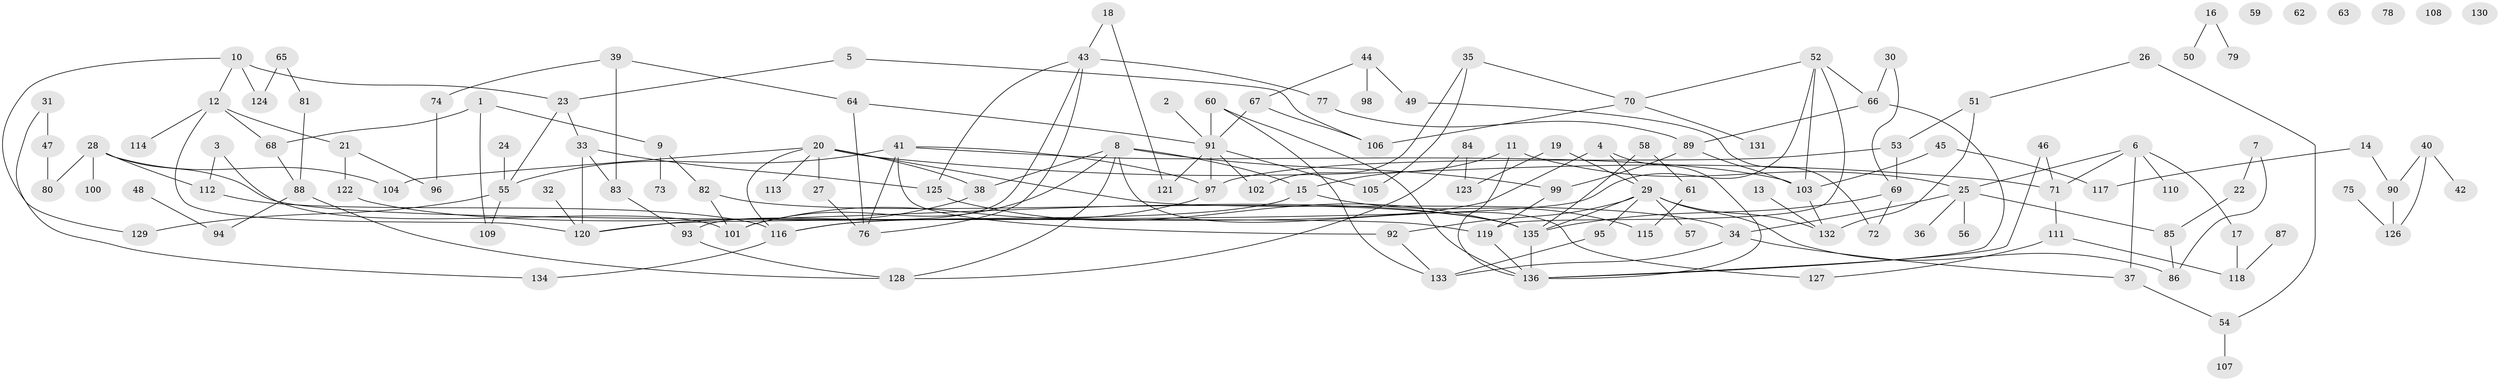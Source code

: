 // coarse degree distribution, {3: 0.12, 1: 0.17, 2: 0.3, 4: 0.18, 8: 0.07, 5: 0.06, 7: 0.02, 0: 0.06, 9: 0.01, 6: 0.01}
// Generated by graph-tools (version 1.1) at 2025/23/03/03/25 07:23:27]
// undirected, 136 vertices, 186 edges
graph export_dot {
graph [start="1"]
  node [color=gray90,style=filled];
  1;
  2;
  3;
  4;
  5;
  6;
  7;
  8;
  9;
  10;
  11;
  12;
  13;
  14;
  15;
  16;
  17;
  18;
  19;
  20;
  21;
  22;
  23;
  24;
  25;
  26;
  27;
  28;
  29;
  30;
  31;
  32;
  33;
  34;
  35;
  36;
  37;
  38;
  39;
  40;
  41;
  42;
  43;
  44;
  45;
  46;
  47;
  48;
  49;
  50;
  51;
  52;
  53;
  54;
  55;
  56;
  57;
  58;
  59;
  60;
  61;
  62;
  63;
  64;
  65;
  66;
  67;
  68;
  69;
  70;
  71;
  72;
  73;
  74;
  75;
  76;
  77;
  78;
  79;
  80;
  81;
  82;
  83;
  84;
  85;
  86;
  87;
  88;
  89;
  90;
  91;
  92;
  93;
  94;
  95;
  96;
  97;
  98;
  99;
  100;
  101;
  102;
  103;
  104;
  105;
  106;
  107;
  108;
  109;
  110;
  111;
  112;
  113;
  114;
  115;
  116;
  117;
  118;
  119;
  120;
  121;
  122;
  123;
  124;
  125;
  126;
  127;
  128;
  129;
  130;
  131;
  132;
  133;
  134;
  135;
  136;
  1 -- 9;
  1 -- 68;
  1 -- 109;
  2 -- 91;
  3 -- 101;
  3 -- 112;
  4 -- 29;
  4 -- 116;
  4 -- 136;
  5 -- 23;
  5 -- 106;
  6 -- 17;
  6 -- 25;
  6 -- 37;
  6 -- 71;
  6 -- 110;
  7 -- 22;
  7 -- 86;
  8 -- 15;
  8 -- 38;
  8 -- 99;
  8 -- 101;
  8 -- 127;
  8 -- 128;
  9 -- 73;
  9 -- 82;
  10 -- 12;
  10 -- 23;
  10 -- 124;
  10 -- 129;
  11 -- 15;
  11 -- 25;
  11 -- 136;
  12 -- 21;
  12 -- 68;
  12 -- 114;
  12 -- 120;
  13 -- 132;
  14 -- 90;
  14 -- 117;
  15 -- 115;
  15 -- 116;
  16 -- 50;
  16 -- 79;
  17 -- 118;
  18 -- 43;
  18 -- 121;
  19 -- 29;
  19 -- 123;
  20 -- 27;
  20 -- 34;
  20 -- 38;
  20 -- 71;
  20 -- 104;
  20 -- 113;
  20 -- 116;
  21 -- 96;
  21 -- 122;
  22 -- 85;
  23 -- 33;
  23 -- 55;
  24 -- 55;
  25 -- 34;
  25 -- 36;
  25 -- 56;
  25 -- 85;
  26 -- 51;
  26 -- 54;
  27 -- 76;
  28 -- 80;
  28 -- 100;
  28 -- 104;
  28 -- 112;
  28 -- 119;
  29 -- 57;
  29 -- 86;
  29 -- 92;
  29 -- 95;
  29 -- 132;
  29 -- 135;
  30 -- 66;
  30 -- 69;
  31 -- 47;
  31 -- 134;
  32 -- 120;
  33 -- 83;
  33 -- 120;
  33 -- 125;
  34 -- 37;
  34 -- 133;
  35 -- 70;
  35 -- 102;
  35 -- 105;
  37 -- 54;
  38 -- 120;
  39 -- 64;
  39 -- 74;
  39 -- 83;
  40 -- 42;
  40 -- 90;
  40 -- 126;
  41 -- 55;
  41 -- 76;
  41 -- 92;
  41 -- 97;
  41 -- 103;
  43 -- 76;
  43 -- 77;
  43 -- 93;
  43 -- 125;
  44 -- 49;
  44 -- 67;
  44 -- 98;
  45 -- 103;
  45 -- 117;
  46 -- 71;
  46 -- 136;
  47 -- 80;
  48 -- 94;
  49 -- 72;
  51 -- 53;
  51 -- 132;
  52 -- 66;
  52 -- 70;
  52 -- 103;
  52 -- 119;
  52 -- 120;
  53 -- 69;
  53 -- 97;
  54 -- 107;
  55 -- 109;
  55 -- 129;
  58 -- 61;
  58 -- 135;
  60 -- 91;
  60 -- 133;
  60 -- 136;
  61 -- 115;
  64 -- 76;
  64 -- 91;
  65 -- 81;
  65 -- 124;
  66 -- 89;
  66 -- 136;
  67 -- 91;
  67 -- 106;
  68 -- 88;
  69 -- 72;
  69 -- 135;
  70 -- 106;
  70 -- 131;
  71 -- 111;
  74 -- 96;
  75 -- 126;
  77 -- 89;
  81 -- 88;
  82 -- 101;
  82 -- 135;
  83 -- 93;
  84 -- 123;
  84 -- 128;
  85 -- 86;
  87 -- 118;
  88 -- 94;
  88 -- 128;
  89 -- 99;
  89 -- 103;
  90 -- 126;
  91 -- 97;
  91 -- 102;
  91 -- 105;
  91 -- 121;
  92 -- 133;
  93 -- 128;
  95 -- 133;
  97 -- 101;
  99 -- 119;
  103 -- 132;
  111 -- 118;
  111 -- 127;
  112 -- 116;
  116 -- 134;
  119 -- 136;
  122 -- 135;
  125 -- 135;
  135 -- 136;
}
